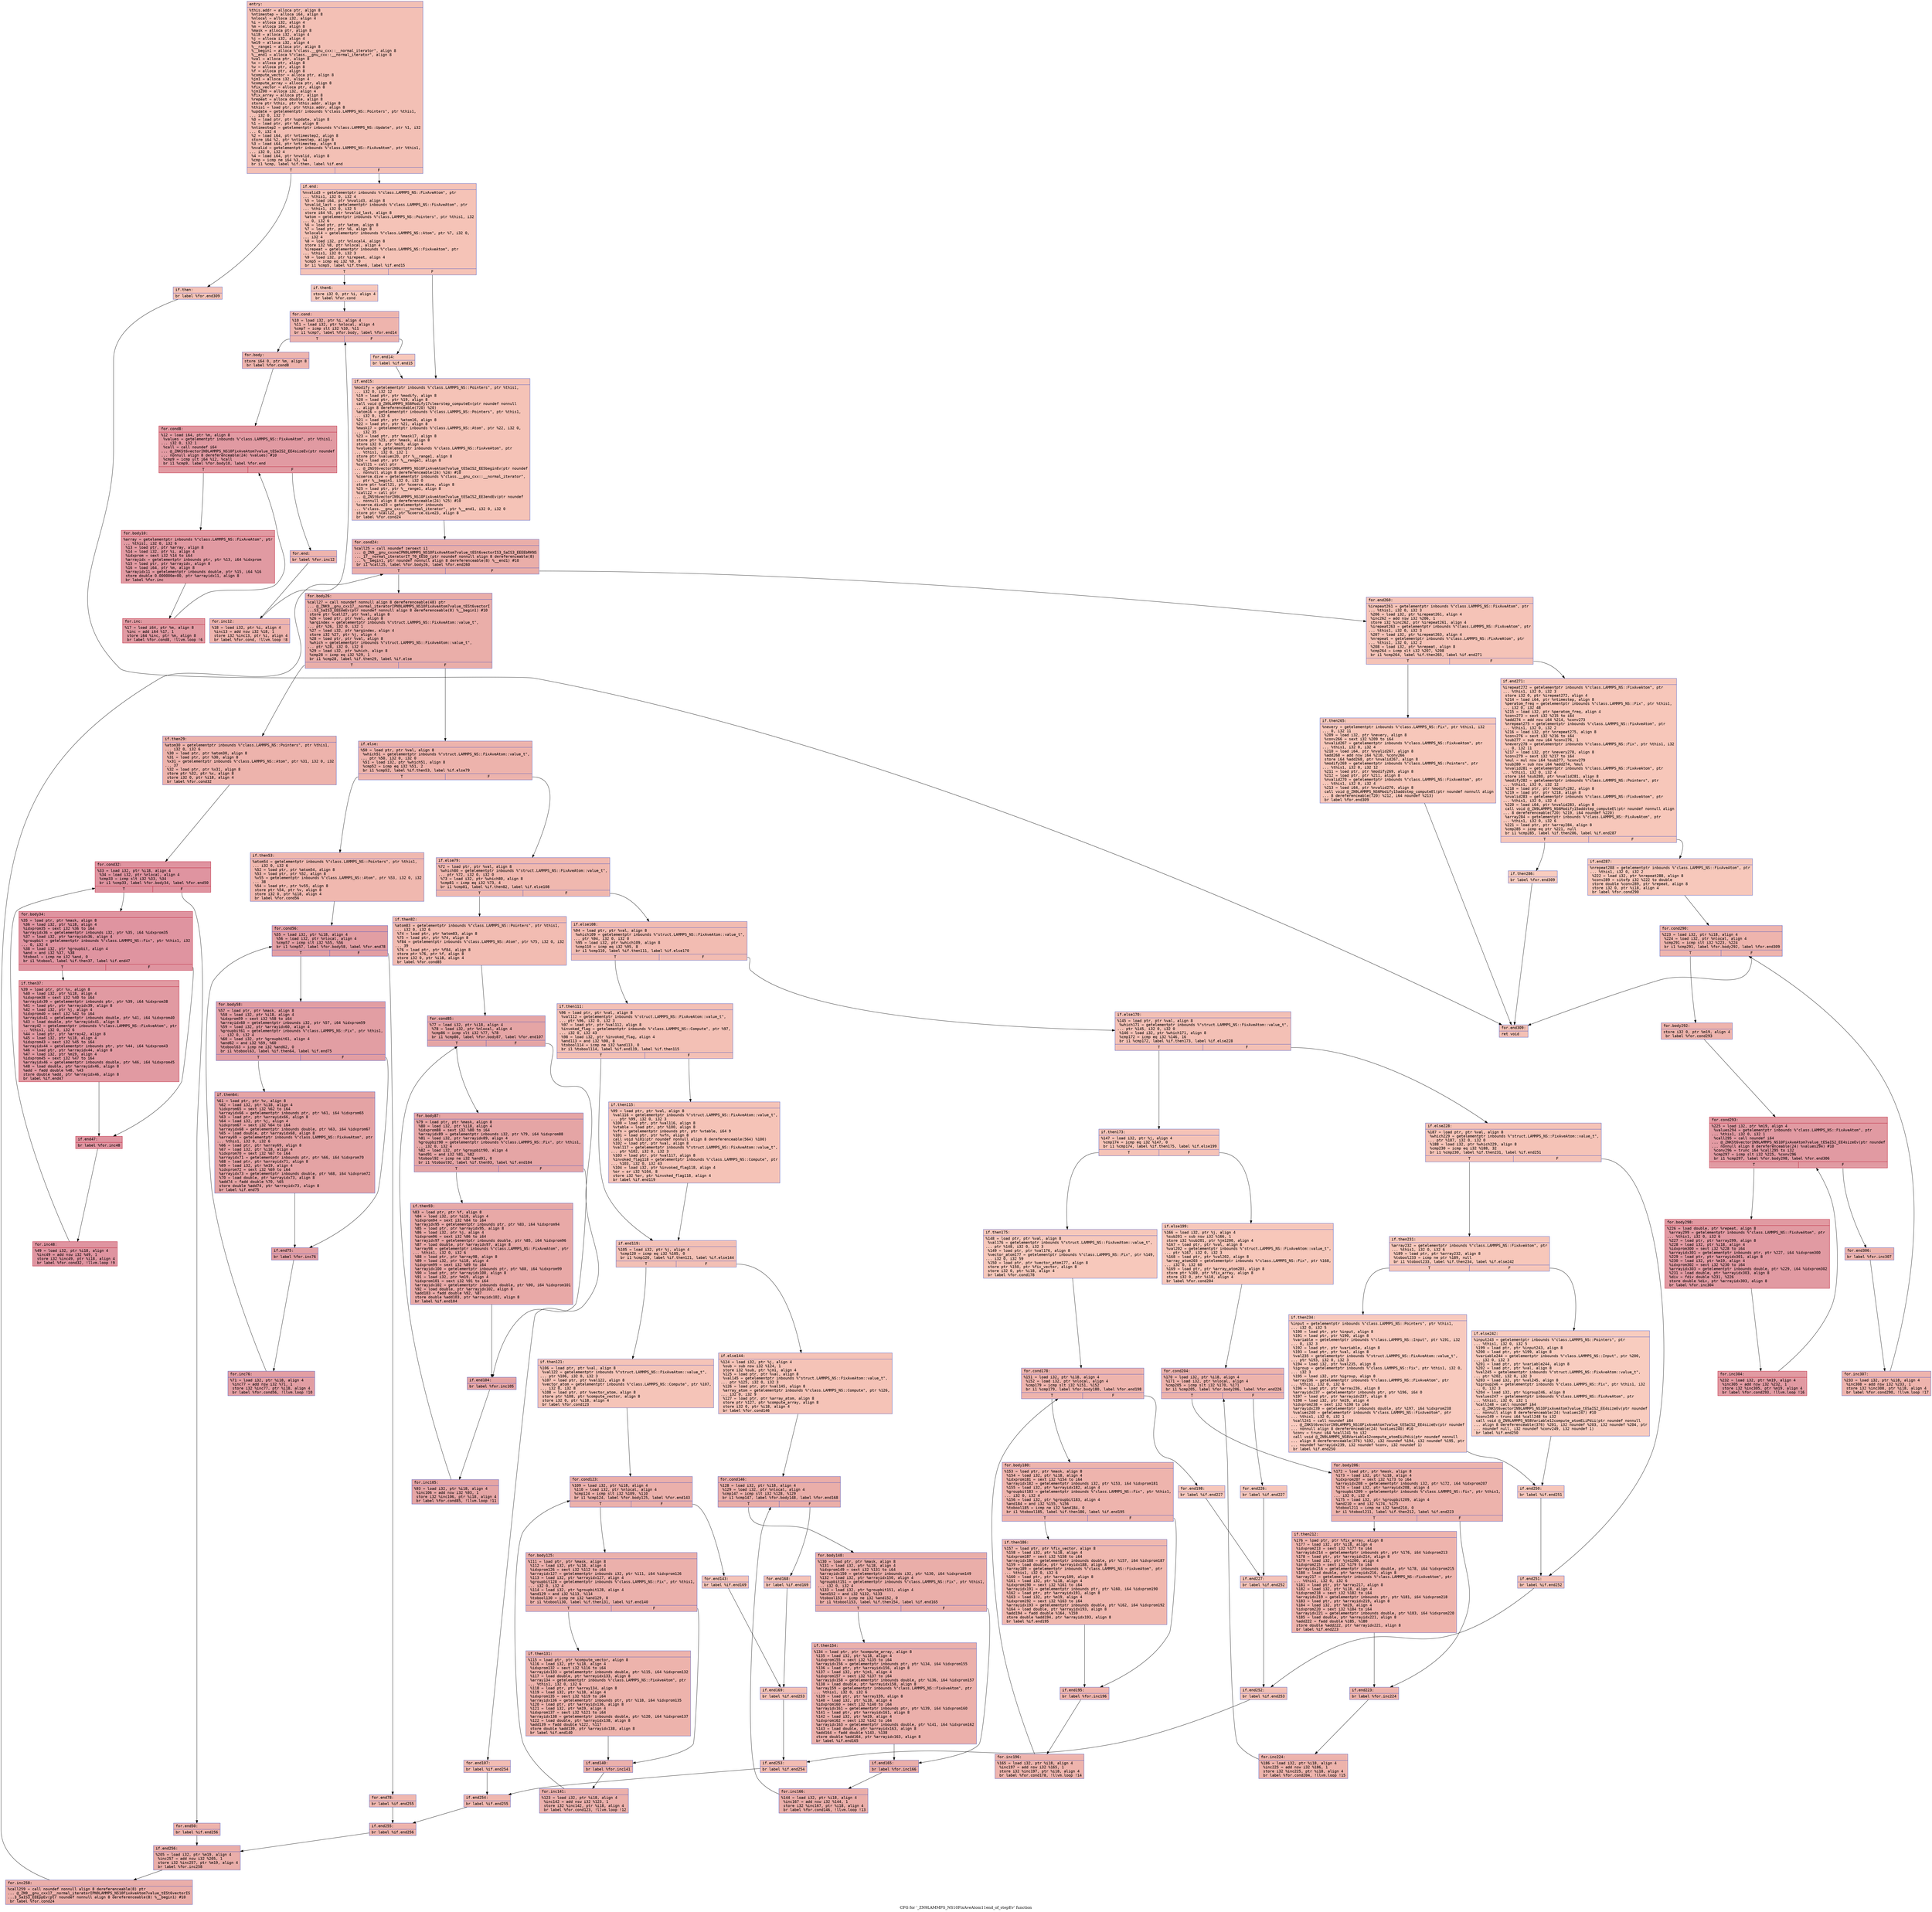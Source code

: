 digraph "CFG for '_ZN9LAMMPS_NS10FixAveAtom11end_of_stepEv' function" {
	label="CFG for '_ZN9LAMMPS_NS10FixAveAtom11end_of_stepEv' function";

	Node0x55d08663cd90 [shape=record,color="#3d50c3ff", style=filled, fillcolor="#e5705870" fontname="Courier",label="{entry:\l|  %this.addr = alloca ptr, align 8\l  %ntimestep = alloca i64, align 8\l  %nlocal = alloca i32, align 4\l  %i = alloca i32, align 4\l  %m = alloca i64, align 8\l  %mask = alloca ptr, align 8\l  %i18 = alloca i32, align 4\l  %j = alloca i32, align 4\l  %m19 = alloca i32, align 4\l  %__range1 = alloca ptr, align 8\l  %__begin1 = alloca %\"class.__gnu_cxx::__normal_iterator\", align 8\l  %__end1 = alloca %\"class.__gnu_cxx::__normal_iterator\", align 8\l  %val = alloca ptr, align 8\l  %x = alloca ptr, align 8\l  %v = alloca ptr, align 8\l  %f = alloca ptr, align 8\l  %compute_vector = alloca ptr, align 8\l  %jm1 = alloca i32, align 4\l  %compute_array = alloca ptr, align 8\l  %fix_vector = alloca ptr, align 8\l  %jm1200 = alloca i32, align 4\l  %fix_array = alloca ptr, align 8\l  %repeat = alloca double, align 8\l  store ptr %this, ptr %this.addr, align 8\l  %this1 = load ptr, ptr %this.addr, align 8\l  %update = getelementptr inbounds %\"class.LAMMPS_NS::Pointers\", ptr %this1,\l... i32 0, i32 7\l  %0 = load ptr, ptr %update, align 8\l  %1 = load ptr, ptr %0, align 8\l  %ntimestep2 = getelementptr inbounds %\"class.LAMMPS_NS::Update\", ptr %1, i32\l... 0, i32 4\l  %2 = load i64, ptr %ntimestep2, align 8\l  store i64 %2, ptr %ntimestep, align 8\l  %3 = load i64, ptr %ntimestep, align 8\l  %nvalid = getelementptr inbounds %\"class.LAMMPS_NS::FixAveAtom\", ptr %this1,\l... i32 0, i32 4\l  %4 = load i64, ptr %nvalid, align 8\l  %cmp = icmp ne i64 %3, %4\l  br i1 %cmp, label %if.then, label %if.end\l|{<s0>T|<s1>F}}"];
	Node0x55d08663cd90:s0 -> Node0x55d0866d9ed0[tooltip="entry -> if.then\nProbability 50.00%" ];
	Node0x55d08663cd90:s1 -> Node0x55d0866d9f40[tooltip="entry -> if.end\nProbability 50.00%" ];
	Node0x55d0866d9ed0 [shape=record,color="#3d50c3ff", style=filled, fillcolor="#e8765c70" fontname="Courier",label="{if.then:\l|  br label %for.end309\l}"];
	Node0x55d0866d9ed0 -> Node0x55d0866da060[tooltip="if.then -> for.end309\nProbability 100.00%" ];
	Node0x55d0866d9f40 [shape=record,color="#3d50c3ff", style=filled, fillcolor="#e8765c70" fontname="Courier",label="{if.end:\l|  %nvalid3 = getelementptr inbounds %\"class.LAMMPS_NS::FixAveAtom\", ptr\l... %this1, i32 0, i32 4\l  %5 = load i64, ptr %nvalid3, align 8\l  %nvalid_last = getelementptr inbounds %\"class.LAMMPS_NS::FixAveAtom\", ptr\l... %this1, i32 0, i32 5\l  store i64 %5, ptr %nvalid_last, align 8\l  %atom = getelementptr inbounds %\"class.LAMMPS_NS::Pointers\", ptr %this1, i32\l... 0, i32 6\l  %6 = load ptr, ptr %atom, align 8\l  %7 = load ptr, ptr %6, align 8\l  %nlocal4 = getelementptr inbounds %\"class.LAMMPS_NS::Atom\", ptr %7, i32 0,\l... i32 4\l  %8 = load i32, ptr %nlocal4, align 8\l  store i32 %8, ptr %nlocal, align 4\l  %irepeat = getelementptr inbounds %\"class.LAMMPS_NS::FixAveAtom\", ptr\l... %this1, i32 0, i32 3\l  %9 = load i32, ptr %irepeat, align 4\l  %cmp5 = icmp eq i32 %9, 0\l  br i1 %cmp5, label %if.then6, label %if.end15\l|{<s0>T|<s1>F}}"];
	Node0x55d0866d9f40:s0 -> Node0x55d0866daa30[tooltip="if.end -> if.then6\nProbability 37.50%" ];
	Node0x55d0866d9f40:s1 -> Node0x55d0866daab0[tooltip="if.end -> if.end15\nProbability 62.50%" ];
	Node0x55d0866daa30 [shape=record,color="#3d50c3ff", style=filled, fillcolor="#ed836670" fontname="Courier",label="{if.then6:\l|  store i32 0, ptr %i, align 4\l  br label %for.cond\l}"];
	Node0x55d0866daa30 -> Node0x55d0866dac80[tooltip="if.then6 -> for.cond\nProbability 100.00%" ];
	Node0x55d0866dac80 [shape=record,color="#3d50c3ff", style=filled, fillcolor="#d8564670" fontname="Courier",label="{for.cond:\l|  %10 = load i32, ptr %i, align 4\l  %11 = load i32, ptr %nlocal, align 4\l  %cmp7 = icmp slt i32 %10, %11\l  br i1 %cmp7, label %for.body, label %for.end14\l|{<s0>T|<s1>F}}"];
	Node0x55d0866dac80:s0 -> Node0x55d0866daf20[tooltip="for.cond -> for.body\nProbability 96.88%" ];
	Node0x55d0866dac80:s1 -> Node0x55d0866dafa0[tooltip="for.cond -> for.end14\nProbability 3.12%" ];
	Node0x55d0866daf20 [shape=record,color="#3d50c3ff", style=filled, fillcolor="#d8564670" fontname="Courier",label="{for.body:\l|  store i64 0, ptr %m, align 8\l  br label %for.cond8\l}"];
	Node0x55d0866daf20 -> Node0x55d0866db170[tooltip="for.body -> for.cond8\nProbability 100.00%" ];
	Node0x55d0866db170 [shape=record,color="#b70d28ff", style=filled, fillcolor="#bb1b2c70" fontname="Courier",label="{for.cond8:\l|  %12 = load i64, ptr %m, align 8\l  %values = getelementptr inbounds %\"class.LAMMPS_NS::FixAveAtom\", ptr %this1,\l... i32 0, i32 1\l  %call = call noundef i64\l... @_ZNKSt6vectorIN9LAMMPS_NS10FixAveAtom7value_tESaIS2_EE4sizeEv(ptr noundef\l... nonnull align 8 dereferenceable(24) %values) #10\l  %cmp9 = icmp ult i64 %12, %call\l  br i1 %cmp9, label %for.body10, label %for.end\l|{<s0>T|<s1>F}}"];
	Node0x55d0866db170:s0 -> Node0x55d0866db3c0[tooltip="for.cond8 -> for.body10\nProbability 96.88%" ];
	Node0x55d0866db170:s1 -> Node0x55d0866dbc40[tooltip="for.cond8 -> for.end\nProbability 3.12%" ];
	Node0x55d0866db3c0 [shape=record,color="#b70d28ff", style=filled, fillcolor="#bb1b2c70" fontname="Courier",label="{for.body10:\l|  %array = getelementptr inbounds %\"class.LAMMPS_NS::FixAveAtom\", ptr\l... %this1, i32 0, i32 6\l  %13 = load ptr, ptr %array, align 8\l  %14 = load i32, ptr %i, align 4\l  %idxprom = sext i32 %14 to i64\l  %arrayidx = getelementptr inbounds ptr, ptr %13, i64 %idxprom\l  %15 = load ptr, ptr %arrayidx, align 8\l  %16 = load i64, ptr %m, align 8\l  %arrayidx11 = getelementptr inbounds double, ptr %15, i64 %16\l  store double 0.000000e+00, ptr %arrayidx11, align 8\l  br label %for.inc\l}"];
	Node0x55d0866db3c0 -> Node0x55d0866dc310[tooltip="for.body10 -> for.inc\nProbability 100.00%" ];
	Node0x55d0866dc310 [shape=record,color="#b70d28ff", style=filled, fillcolor="#bb1b2c70" fontname="Courier",label="{for.inc:\l|  %17 = load i64, ptr %m, align 8\l  %inc = add i64 %17, 1\l  store i64 %inc, ptr %m, align 8\l  br label %for.cond8, !llvm.loop !6\l}"];
	Node0x55d0866dc310 -> Node0x55d0866db170[tooltip="for.inc -> for.cond8\nProbability 100.00%" ];
	Node0x55d0866dbc40 [shape=record,color="#3d50c3ff", style=filled, fillcolor="#d8564670" fontname="Courier",label="{for.end:\l|  br label %for.inc12\l}"];
	Node0x55d0866dbc40 -> Node0x55d0866dc700[tooltip="for.end -> for.inc12\nProbability 100.00%" ];
	Node0x55d0866dc700 [shape=record,color="#3d50c3ff", style=filled, fillcolor="#d8564670" fontname="Courier",label="{for.inc12:\l|  %18 = load i32, ptr %i, align 4\l  %inc13 = add nsw i32 %18, 1\l  store i32 %inc13, ptr %i, align 4\l  br label %for.cond, !llvm.loop !8\l}"];
	Node0x55d0866dc700 -> Node0x55d0866dac80[tooltip="for.inc12 -> for.cond\nProbability 100.00%" ];
	Node0x55d0866dafa0 [shape=record,color="#3d50c3ff", style=filled, fillcolor="#ed836670" fontname="Courier",label="{for.end14:\l|  br label %if.end15\l}"];
	Node0x55d0866dafa0 -> Node0x55d0866daab0[tooltip="for.end14 -> if.end15\nProbability 100.00%" ];
	Node0x55d0866daab0 [shape=record,color="#3d50c3ff", style=filled, fillcolor="#e8765c70" fontname="Courier",label="{if.end15:\l|  %modify = getelementptr inbounds %\"class.LAMMPS_NS::Pointers\", ptr %this1,\l... i32 0, i32 12\l  %19 = load ptr, ptr %modify, align 8\l  %20 = load ptr, ptr %19, align 8\l  call void @_ZN9LAMMPS_NS6Modify17clearstep_computeEv(ptr noundef nonnull\l... align 8 dereferenceable(720) %20)\l  %atom16 = getelementptr inbounds %\"class.LAMMPS_NS::Pointers\", ptr %this1,\l... i32 0, i32 6\l  %21 = load ptr, ptr %atom16, align 8\l  %22 = load ptr, ptr %21, align 8\l  %mask17 = getelementptr inbounds %\"class.LAMMPS_NS::Atom\", ptr %22, i32 0,\l... i32 35\l  %23 = load ptr, ptr %mask17, align 8\l  store ptr %23, ptr %mask, align 8\l  store i32 0, ptr %m19, align 4\l  %values20 = getelementptr inbounds %\"class.LAMMPS_NS::FixAveAtom\", ptr\l... %this1, i32 0, i32 1\l  store ptr %values20, ptr %__range1, align 8\l  %24 = load ptr, ptr %__range1, align 8\l  %call21 = call ptr\l... @_ZNSt6vectorIN9LAMMPS_NS10FixAveAtom7value_tESaIS2_EE5beginEv(ptr noundef\l... nonnull align 8 dereferenceable(24) %24) #10\l  %coerce.dive = getelementptr inbounds %\"class.__gnu_cxx::__normal_iterator\",\l... ptr %__begin1, i32 0, i32 0\l  store ptr %call21, ptr %coerce.dive, align 8\l  %25 = load ptr, ptr %__range1, align 8\l  %call22 = call ptr\l... @_ZNSt6vectorIN9LAMMPS_NS10FixAveAtom7value_tESaIS2_EE3endEv(ptr noundef\l... nonnull align 8 dereferenceable(24) %25) #10\l  %coerce.dive23 = getelementptr inbounds\l... %\"class.__gnu_cxx::__normal_iterator\", ptr %__end1, i32 0, i32 0\l  store ptr %call22, ptr %coerce.dive23, align 8\l  br label %for.cond24\l}"];
	Node0x55d0866daab0 -> Node0x55d0866dd680[tooltip="if.end15 -> for.cond24\nProbability 100.00%" ];
	Node0x55d0866dd680 [shape=record,color="#3d50c3ff", style=filled, fillcolor="#d0473d70" fontname="Courier",label="{for.cond24:\l|  %call25 = call noundef zeroext i1\l... @_ZN9__gnu_cxxneIPN9LAMMPS_NS10FixAveAtom7value_tESt6vectorIS3_SaIS3_EEEEbRKNS\l..._17__normal_iteratorIT_T0_EESD_(ptr noundef nonnull align 8 dereferenceable(8)\l... %__begin1, ptr noundef nonnull align 8 dereferenceable(8) %__end1) #10\l  br i1 %call25, label %for.body26, label %for.end260\l|{<s0>T|<s1>F}}"];
	Node0x55d0866dd680:s0 -> Node0x55d0866ddfe0[tooltip="for.cond24 -> for.body26\nProbability 96.88%" ];
	Node0x55d0866dd680:s1 -> Node0x55d0866de060[tooltip="for.cond24 -> for.end260\nProbability 3.12%" ];
	Node0x55d0866ddfe0 [shape=record,color="#3d50c3ff", style=filled, fillcolor="#d0473d70" fontname="Courier",label="{for.body26:\l|  %call27 = call noundef nonnull align 8 dereferenceable(48) ptr\l... @_ZNK9__gnu_cxx17__normal_iteratorIPN9LAMMPS_NS10FixAveAtom7value_tESt6vectorI\l...S3_SaIS3_EEEdeEv(ptr noundef nonnull align 8 dereferenceable(8) %__begin1) #10\l  store ptr %call27, ptr %val, align 8\l  %26 = load ptr, ptr %val, align 8\l  %argindex = getelementptr inbounds %\"struct.LAMMPS_NS::FixAveAtom::value_t\",\l... ptr %26, i32 0, i32 1\l  %27 = load i32, ptr %argindex, align 4\l  store i32 %27, ptr %j, align 4\l  %28 = load ptr, ptr %val, align 8\l  %which = getelementptr inbounds %\"struct.LAMMPS_NS::FixAveAtom::value_t\",\l... ptr %28, i32 0, i32 0\l  %29 = load i32, ptr %which, align 8\l  %cmp28 = icmp eq i32 %29, 1\l  br i1 %cmp28, label %if.then29, label %if.else\l|{<s0>T|<s1>F}}"];
	Node0x55d0866ddfe0:s0 -> Node0x55d0866de840[tooltip="for.body26 -> if.then29\nProbability 50.00%" ];
	Node0x55d0866ddfe0:s1 -> Node0x55d0866de8c0[tooltip="for.body26 -> if.else\nProbability 50.00%" ];
	Node0x55d0866de840 [shape=record,color="#3d50c3ff", style=filled, fillcolor="#d6524470" fontname="Courier",label="{if.then29:\l|  %atom30 = getelementptr inbounds %\"class.LAMMPS_NS::Pointers\", ptr %this1,\l... i32 0, i32 6\l  %30 = load ptr, ptr %atom30, align 8\l  %31 = load ptr, ptr %30, align 8\l  %x31 = getelementptr inbounds %\"class.LAMMPS_NS::Atom\", ptr %31, i32 0, i32\l... 37\l  %32 = load ptr, ptr %x31, align 8\l  store ptr %32, ptr %x, align 8\l  store i32 0, ptr %i18, align 4\l  br label %for.cond32\l}"];
	Node0x55d0866de840 -> Node0x55d0866dee90[tooltip="if.then29 -> for.cond32\nProbability 100.00%" ];
	Node0x55d0866dee90 [shape=record,color="#b70d28ff", style=filled, fillcolor="#b70d2870" fontname="Courier",label="{for.cond32:\l|  %33 = load i32, ptr %i18, align 4\l  %34 = load i32, ptr %nlocal, align 4\l  %cmp33 = icmp slt i32 %33, %34\l  br i1 %cmp33, label %for.body34, label %for.end50\l|{<s0>T|<s1>F}}"];
	Node0x55d0866dee90:s0 -> Node0x55d0866df0c0[tooltip="for.cond32 -> for.body34\nProbability 96.88%" ];
	Node0x55d0866dee90:s1 -> Node0x55d0866df140[tooltip="for.cond32 -> for.end50\nProbability 3.12%" ];
	Node0x55d0866df0c0 [shape=record,color="#b70d28ff", style=filled, fillcolor="#b70d2870" fontname="Courier",label="{for.body34:\l|  %35 = load ptr, ptr %mask, align 8\l  %36 = load i32, ptr %i18, align 4\l  %idxprom35 = sext i32 %36 to i64\l  %arrayidx36 = getelementptr inbounds i32, ptr %35, i64 %idxprom35\l  %37 = load i32, ptr %arrayidx36, align 4\l  %groupbit = getelementptr inbounds %\"class.LAMMPS_NS::Fix\", ptr %this1, i32\l... 0, i32 4\l  %38 = load i32, ptr %groupbit, align 4\l  %and = and i32 %37, %38\l  %tobool = icmp ne i32 %and, 0\l  br i1 %tobool, label %if.then37, label %if.end47\l|{<s0>T|<s1>F}}"];
	Node0x55d0866df0c0:s0 -> Node0x55d0866df7c0[tooltip="for.body34 -> if.then37\nProbability 62.50%" ];
	Node0x55d0866df0c0:s1 -> Node0x55d0866df840[tooltip="for.body34 -> if.end47\nProbability 37.50%" ];
	Node0x55d0866df7c0 [shape=record,color="#b70d28ff", style=filled, fillcolor="#bb1b2c70" fontname="Courier",label="{if.then37:\l|  %39 = load ptr, ptr %x, align 8\l  %40 = load i32, ptr %i18, align 4\l  %idxprom38 = sext i32 %40 to i64\l  %arrayidx39 = getelementptr inbounds ptr, ptr %39, i64 %idxprom38\l  %41 = load ptr, ptr %arrayidx39, align 8\l  %42 = load i32, ptr %j, align 4\l  %idxprom40 = sext i32 %42 to i64\l  %arrayidx41 = getelementptr inbounds double, ptr %41, i64 %idxprom40\l  %43 = load double, ptr %arrayidx41, align 8\l  %array42 = getelementptr inbounds %\"class.LAMMPS_NS::FixAveAtom\", ptr\l... %this1, i32 0, i32 6\l  %44 = load ptr, ptr %array42, align 8\l  %45 = load i32, ptr %i18, align 4\l  %idxprom43 = sext i32 %45 to i64\l  %arrayidx44 = getelementptr inbounds ptr, ptr %44, i64 %idxprom43\l  %46 = load ptr, ptr %arrayidx44, align 8\l  %47 = load i32, ptr %m19, align 4\l  %idxprom45 = sext i32 %47 to i64\l  %arrayidx46 = getelementptr inbounds double, ptr %46, i64 %idxprom45\l  %48 = load double, ptr %arrayidx46, align 8\l  %add = fadd double %48, %43\l  store double %add, ptr %arrayidx46, align 8\l  br label %if.end47\l}"];
	Node0x55d0866df7c0 -> Node0x55d0866df840[tooltip="if.then37 -> if.end47\nProbability 100.00%" ];
	Node0x55d0866df840 [shape=record,color="#b70d28ff", style=filled, fillcolor="#b70d2870" fontname="Courier",label="{if.end47:\l|  br label %for.inc48\l}"];
	Node0x55d0866df840 -> Node0x55d0866dbaa0[tooltip="if.end47 -> for.inc48\nProbability 100.00%" ];
	Node0x55d0866dbaa0 [shape=record,color="#b70d28ff", style=filled, fillcolor="#b70d2870" fontname="Courier",label="{for.inc48:\l|  %49 = load i32, ptr %i18, align 4\l  %inc49 = add nsw i32 %49, 1\l  store i32 %inc49, ptr %i18, align 4\l  br label %for.cond32, !llvm.loop !9\l}"];
	Node0x55d0866dbaa0 -> Node0x55d0866dee90[tooltip="for.inc48 -> for.cond32\nProbability 100.00%" ];
	Node0x55d0866df140 [shape=record,color="#3d50c3ff", style=filled, fillcolor="#d6524470" fontname="Courier",label="{for.end50:\l|  br label %if.end256\l}"];
	Node0x55d0866df140 -> Node0x55d0866e1920[tooltip="for.end50 -> if.end256\nProbability 100.00%" ];
	Node0x55d0866de8c0 [shape=record,color="#3d50c3ff", style=filled, fillcolor="#d6524470" fontname="Courier",label="{if.else:\l|  %50 = load ptr, ptr %val, align 8\l  %which51 = getelementptr inbounds %\"struct.LAMMPS_NS::FixAveAtom::value_t\",\l... ptr %50, i32 0, i32 0\l  %51 = load i32, ptr %which51, align 8\l  %cmp52 = icmp eq i32 %51, 2\l  br i1 %cmp52, label %if.then53, label %if.else79\l|{<s0>T|<s1>F}}"];
	Node0x55d0866de8c0:s0 -> Node0x55d0866e1ca0[tooltip="if.else -> if.then53\nProbability 50.00%" ];
	Node0x55d0866de8c0:s1 -> Node0x55d0866e1d20[tooltip="if.else -> if.else79\nProbability 50.00%" ];
	Node0x55d0866e1ca0 [shape=record,color="#3d50c3ff", style=filled, fillcolor="#dc5d4a70" fontname="Courier",label="{if.then53:\l|  %atom54 = getelementptr inbounds %\"class.LAMMPS_NS::Pointers\", ptr %this1,\l... i32 0, i32 6\l  %52 = load ptr, ptr %atom54, align 8\l  %53 = load ptr, ptr %52, align 8\l  %v55 = getelementptr inbounds %\"class.LAMMPS_NS::Atom\", ptr %53, i32 0, i32\l... 38\l  %54 = load ptr, ptr %v55, align 8\l  store ptr %54, ptr %v, align 8\l  store i32 0, ptr %i18, align 4\l  br label %for.cond56\l}"];
	Node0x55d0866e1ca0 -> Node0x55d0866e22d0[tooltip="if.then53 -> for.cond56\nProbability 100.00%" ];
	Node0x55d0866e22d0 [shape=record,color="#3d50c3ff", style=filled, fillcolor="#be242e70" fontname="Courier",label="{for.cond56:\l|  %55 = load i32, ptr %i18, align 4\l  %56 = load i32, ptr %nlocal, align 4\l  %cmp57 = icmp slt i32 %55, %56\l  br i1 %cmp57, label %for.body58, label %for.end78\l|{<s0>T|<s1>F}}"];
	Node0x55d0866e22d0:s0 -> Node0x55d0866e2570[tooltip="for.cond56 -> for.body58\nProbability 96.88%" ];
	Node0x55d0866e22d0:s1 -> Node0x55d0866e25f0[tooltip="for.cond56 -> for.end78\nProbability 3.12%" ];
	Node0x55d0866e2570 [shape=record,color="#3d50c3ff", style=filled, fillcolor="#be242e70" fontname="Courier",label="{for.body58:\l|  %57 = load ptr, ptr %mask, align 8\l  %58 = load i32, ptr %i18, align 4\l  %idxprom59 = sext i32 %58 to i64\l  %arrayidx60 = getelementptr inbounds i32, ptr %57, i64 %idxprom59\l  %59 = load i32, ptr %arrayidx60, align 4\l  %groupbit61 = getelementptr inbounds %\"class.LAMMPS_NS::Fix\", ptr %this1,\l... i32 0, i32 4\l  %60 = load i32, ptr %groupbit61, align 4\l  %and62 = and i32 %59, %60\l  %tobool63 = icmp ne i32 %and62, 0\l  br i1 %tobool63, label %if.then64, label %if.end75\l|{<s0>T|<s1>F}}"];
	Node0x55d0866e2570:s0 -> Node0x55d0866e2cf0[tooltip="for.body58 -> if.then64\nProbability 62.50%" ];
	Node0x55d0866e2570:s1 -> Node0x55d0866e2d70[tooltip="for.body58 -> if.end75\nProbability 37.50%" ];
	Node0x55d0866e2cf0 [shape=record,color="#3d50c3ff", style=filled, fillcolor="#c32e3170" fontname="Courier",label="{if.then64:\l|  %61 = load ptr, ptr %v, align 8\l  %62 = load i32, ptr %i18, align 4\l  %idxprom65 = sext i32 %62 to i64\l  %arrayidx66 = getelementptr inbounds ptr, ptr %61, i64 %idxprom65\l  %63 = load ptr, ptr %arrayidx66, align 8\l  %64 = load i32, ptr %j, align 4\l  %idxprom67 = sext i32 %64 to i64\l  %arrayidx68 = getelementptr inbounds double, ptr %63, i64 %idxprom67\l  %65 = load double, ptr %arrayidx68, align 8\l  %array69 = getelementptr inbounds %\"class.LAMMPS_NS::FixAveAtom\", ptr\l... %this1, i32 0, i32 6\l  %66 = load ptr, ptr %array69, align 8\l  %67 = load i32, ptr %i18, align 4\l  %idxprom70 = sext i32 %67 to i64\l  %arrayidx71 = getelementptr inbounds ptr, ptr %66, i64 %idxprom70\l  %68 = load ptr, ptr %arrayidx71, align 8\l  %69 = load i32, ptr %m19, align 4\l  %idxprom72 = sext i32 %69 to i64\l  %arrayidx73 = getelementptr inbounds double, ptr %68, i64 %idxprom72\l  %70 = load double, ptr %arrayidx73, align 8\l  %add74 = fadd double %70, %65\l  store double %add74, ptr %arrayidx73, align 8\l  br label %if.end75\l}"];
	Node0x55d0866e2cf0 -> Node0x55d0866e2d70[tooltip="if.then64 -> if.end75\nProbability 100.00%" ];
	Node0x55d0866e2d70 [shape=record,color="#3d50c3ff", style=filled, fillcolor="#be242e70" fontname="Courier",label="{if.end75:\l|  br label %for.inc76\l}"];
	Node0x55d0866e2d70 -> Node0x55d0866e3c60[tooltip="if.end75 -> for.inc76\nProbability 100.00%" ];
	Node0x55d0866e3c60 [shape=record,color="#3d50c3ff", style=filled, fillcolor="#be242e70" fontname="Courier",label="{for.inc76:\l|  %71 = load i32, ptr %i18, align 4\l  %inc77 = add nsw i32 %71, 1\l  store i32 %inc77, ptr %i18, align 4\l  br label %for.cond56, !llvm.loop !10\l}"];
	Node0x55d0866e3c60 -> Node0x55d0866e22d0[tooltip="for.inc76 -> for.cond56\nProbability 100.00%" ];
	Node0x55d0866e25f0 [shape=record,color="#3d50c3ff", style=filled, fillcolor="#dc5d4a70" fontname="Courier",label="{for.end78:\l|  br label %if.end255\l}"];
	Node0x55d0866e25f0 -> Node0x55d0866e40e0[tooltip="for.end78 -> if.end255\nProbability 100.00%" ];
	Node0x55d0866e1d20 [shape=record,color="#3d50c3ff", style=filled, fillcolor="#dc5d4a70" fontname="Courier",label="{if.else79:\l|  %72 = load ptr, ptr %val, align 8\l  %which80 = getelementptr inbounds %\"struct.LAMMPS_NS::FixAveAtom::value_t\",\l... ptr %72, i32 0, i32 0\l  %73 = load i32, ptr %which80, align 8\l  %cmp81 = icmp eq i32 %73, 4\l  br i1 %cmp81, label %if.then82, label %if.else108\l|{<s0>T|<s1>F}}"];
	Node0x55d0866e1d20:s0 -> Node0x55d0866e4460[tooltip="if.else79 -> if.then82\nProbability 50.00%" ];
	Node0x55d0866e1d20:s1 -> Node0x55d0866e44e0[tooltip="if.else79 -> if.else108\nProbability 50.00%" ];
	Node0x55d0866e4460 [shape=record,color="#3d50c3ff", style=filled, fillcolor="#e1675170" fontname="Courier",label="{if.then82:\l|  %atom83 = getelementptr inbounds %\"class.LAMMPS_NS::Pointers\", ptr %this1,\l... i32 0, i32 6\l  %74 = load ptr, ptr %atom83, align 8\l  %75 = load ptr, ptr %74, align 8\l  %f84 = getelementptr inbounds %\"class.LAMMPS_NS::Atom\", ptr %75, i32 0, i32\l... 39\l  %76 = load ptr, ptr %f84, align 8\l  store ptr %76, ptr %f, align 8\l  store i32 0, ptr %i18, align 4\l  br label %for.cond85\l}"];
	Node0x55d0866e4460 -> Node0x55d0866e4a90[tooltip="if.then82 -> for.cond85\nProbability 100.00%" ];
	Node0x55d0866e4a90 [shape=record,color="#3d50c3ff", style=filled, fillcolor="#c5333470" fontname="Courier",label="{for.cond85:\l|  %77 = load i32, ptr %i18, align 4\l  %78 = load i32, ptr %nlocal, align 4\l  %cmp86 = icmp slt i32 %77, %78\l  br i1 %cmp86, label %for.body87, label %for.end107\l|{<s0>T|<s1>F}}"];
	Node0x55d0866e4a90:s0 -> Node0x55d0866e4d30[tooltip="for.cond85 -> for.body87\nProbability 96.88%" ];
	Node0x55d0866e4a90:s1 -> Node0x55d0866e4db0[tooltip="for.cond85 -> for.end107\nProbability 3.12%" ];
	Node0x55d0866e4d30 [shape=record,color="#3d50c3ff", style=filled, fillcolor="#c5333470" fontname="Courier",label="{for.body87:\l|  %79 = load ptr, ptr %mask, align 8\l  %80 = load i32, ptr %i18, align 4\l  %idxprom88 = sext i32 %80 to i64\l  %arrayidx89 = getelementptr inbounds i32, ptr %79, i64 %idxprom88\l  %81 = load i32, ptr %arrayidx89, align 4\l  %groupbit90 = getelementptr inbounds %\"class.LAMMPS_NS::Fix\", ptr %this1,\l... i32 0, i32 4\l  %82 = load i32, ptr %groupbit90, align 4\l  %and91 = and i32 %81, %82\l  %tobool92 = icmp ne i32 %and91, 0\l  br i1 %tobool92, label %if.then93, label %if.end104\l|{<s0>T|<s1>F}}"];
	Node0x55d0866e4d30:s0 -> Node0x55d0866e54b0[tooltip="for.body87 -> if.then93\nProbability 62.50%" ];
	Node0x55d0866e4d30:s1 -> Node0x55d0866e5530[tooltip="for.body87 -> if.end104\nProbability 37.50%" ];
	Node0x55d0866e54b0 [shape=record,color="#3d50c3ff", style=filled, fillcolor="#ca3b3770" fontname="Courier",label="{if.then93:\l|  %83 = load ptr, ptr %f, align 8\l  %84 = load i32, ptr %i18, align 4\l  %idxprom94 = sext i32 %84 to i64\l  %arrayidx95 = getelementptr inbounds ptr, ptr %83, i64 %idxprom94\l  %85 = load ptr, ptr %arrayidx95, align 8\l  %86 = load i32, ptr %j, align 4\l  %idxprom96 = sext i32 %86 to i64\l  %arrayidx97 = getelementptr inbounds double, ptr %85, i64 %idxprom96\l  %87 = load double, ptr %arrayidx97, align 8\l  %array98 = getelementptr inbounds %\"class.LAMMPS_NS::FixAveAtom\", ptr\l... %this1, i32 0, i32 6\l  %88 = load ptr, ptr %array98, align 8\l  %89 = load i32, ptr %i18, align 4\l  %idxprom99 = sext i32 %89 to i64\l  %arrayidx100 = getelementptr inbounds ptr, ptr %88, i64 %idxprom99\l  %90 = load ptr, ptr %arrayidx100, align 8\l  %91 = load i32, ptr %m19, align 4\l  %idxprom101 = sext i32 %91 to i64\l  %arrayidx102 = getelementptr inbounds double, ptr %90, i64 %idxprom101\l  %92 = load double, ptr %arrayidx102, align 8\l  %add103 = fadd double %92, %87\l  store double %add103, ptr %arrayidx102, align 8\l  br label %if.end104\l}"];
	Node0x55d0866e54b0 -> Node0x55d0866e5530[tooltip="if.then93 -> if.end104\nProbability 100.00%" ];
	Node0x55d0866e5530 [shape=record,color="#3d50c3ff", style=filled, fillcolor="#c5333470" fontname="Courier",label="{if.end104:\l|  br label %for.inc105\l}"];
	Node0x55d0866e5530 -> Node0x55d0866e6420[tooltip="if.end104 -> for.inc105\nProbability 100.00%" ];
	Node0x55d0866e6420 [shape=record,color="#3d50c3ff", style=filled, fillcolor="#c5333470" fontname="Courier",label="{for.inc105:\l|  %93 = load i32, ptr %i18, align 4\l  %inc106 = add nsw i32 %93, 1\l  store i32 %inc106, ptr %i18, align 4\l  br label %for.cond85, !llvm.loop !11\l}"];
	Node0x55d0866e6420 -> Node0x55d0866e4a90[tooltip="for.inc105 -> for.cond85\nProbability 100.00%" ];
	Node0x55d0866e4db0 [shape=record,color="#3d50c3ff", style=filled, fillcolor="#e1675170" fontname="Courier",label="{for.end107:\l|  br label %if.end254\l}"];
	Node0x55d0866e4db0 -> Node0x55d0866e68a0[tooltip="for.end107 -> if.end254\nProbability 100.00%" ];
	Node0x55d0866e44e0 [shape=record,color="#3d50c3ff", style=filled, fillcolor="#e1675170" fontname="Courier",label="{if.else108:\l|  %94 = load ptr, ptr %val, align 8\l  %which109 = getelementptr inbounds %\"struct.LAMMPS_NS::FixAveAtom::value_t\",\l... ptr %94, i32 0, i32 0\l  %95 = load i32, ptr %which109, align 8\l  %cmp110 = icmp eq i32 %95, 8\l  br i1 %cmp110, label %if.then111, label %if.else170\l|{<s0>T|<s1>F}}"];
	Node0x55d0866e44e0:s0 -> Node0x55d0866e0ef0[tooltip="if.else108 -> if.then111\nProbability 50.00%" ];
	Node0x55d0866e44e0:s1 -> Node0x55d0866e0f70[tooltip="if.else108 -> if.else170\nProbability 50.00%" ];
	Node0x55d0866e0ef0 [shape=record,color="#3d50c3ff", style=filled, fillcolor="#e5705870" fontname="Courier",label="{if.then111:\l|  %96 = load ptr, ptr %val, align 8\l  %val112 = getelementptr inbounds %\"struct.LAMMPS_NS::FixAveAtom::value_t\",\l... ptr %96, i32 0, i32 3\l  %97 = load ptr, ptr %val112, align 8\l  %invoked_flag = getelementptr inbounds %\"class.LAMMPS_NS::Compute\", ptr %97,\l... i32 0, i32 43\l  %98 = load i32, ptr %invoked_flag, align 4\l  %and113 = and i32 %98, 8\l  %tobool114 = icmp ne i32 %and113, 0\l  br i1 %tobool114, label %if.end119, label %if.then115\l|{<s0>T|<s1>F}}"];
	Node0x55d0866e0ef0:s0 -> Node0x55d0866e1590[tooltip="if.then111 -> if.end119\nProbability 50.00%" ];
	Node0x55d0866e0ef0:s1 -> Node0x55d0866e7b90[tooltip="if.then111 -> if.then115\nProbability 50.00%" ];
	Node0x55d0866e7b90 [shape=record,color="#3d50c3ff", style=filled, fillcolor="#e8765c70" fontname="Courier",label="{if.then115:\l|  %99 = load ptr, ptr %val, align 8\l  %val116 = getelementptr inbounds %\"struct.LAMMPS_NS::FixAveAtom::value_t\",\l... ptr %99, i32 0, i32 3\l  %100 = load ptr, ptr %val116, align 8\l  %vtable = load ptr, ptr %100, align 8\l  %vfn = getelementptr inbounds ptr, ptr %vtable, i64 9\l  %101 = load ptr, ptr %vfn, align 8\l  call void %101(ptr noundef nonnull align 8 dereferenceable(564) %100)\l  %102 = load ptr, ptr %val, align 8\l  %val117 = getelementptr inbounds %\"struct.LAMMPS_NS::FixAveAtom::value_t\",\l... ptr %102, i32 0, i32 3\l  %103 = load ptr, ptr %val117, align 8\l  %invoked_flag118 = getelementptr inbounds %\"class.LAMMPS_NS::Compute\", ptr\l... %103, i32 0, i32 43\l  %104 = load i32, ptr %invoked_flag118, align 4\l  %or = or i32 %104, 8\l  store i32 %or, ptr %invoked_flag118, align 4\l  br label %if.end119\l}"];
	Node0x55d0866e7b90 -> Node0x55d0866e1590[tooltip="if.then115 -> if.end119\nProbability 100.00%" ];
	Node0x55d0866e1590 [shape=record,color="#3d50c3ff", style=filled, fillcolor="#e5705870" fontname="Courier",label="{if.end119:\l|  %105 = load i32, ptr %j, align 4\l  %cmp120 = icmp eq i32 %105, 0\l  br i1 %cmp120, label %if.then121, label %if.else144\l|{<s0>T|<s1>F}}"];
	Node0x55d0866e1590:s0 -> Node0x55d0866e87e0[tooltip="if.end119 -> if.then121\nProbability 37.50%" ];
	Node0x55d0866e1590:s1 -> Node0x55d0866e8830[tooltip="if.end119 -> if.else144\nProbability 62.50%" ];
	Node0x55d0866e87e0 [shape=record,color="#3d50c3ff", style=filled, fillcolor="#e97a5f70" fontname="Courier",label="{if.then121:\l|  %106 = load ptr, ptr %val, align 8\l  %val122 = getelementptr inbounds %\"struct.LAMMPS_NS::FixAveAtom::value_t\",\l... ptr %106, i32 0, i32 3\l  %107 = load ptr, ptr %val122, align 8\l  %vector_atom = getelementptr inbounds %\"class.LAMMPS_NS::Compute\", ptr %107,\l... i32 0, i32 8\l  %108 = load ptr, ptr %vector_atom, align 8\l  store ptr %108, ptr %compute_vector, align 8\l  store i32 0, ptr %i18, align 4\l  br label %for.cond123\l}"];
	Node0x55d0866e87e0 -> Node0x55d0866e8e50[tooltip="if.then121 -> for.cond123\nProbability 100.00%" ];
	Node0x55d0866e8e50 [shape=record,color="#3d50c3ff", style=filled, fillcolor="#d24b4070" fontname="Courier",label="{for.cond123:\l|  %109 = load i32, ptr %i18, align 4\l  %110 = load i32, ptr %nlocal, align 4\l  %cmp124 = icmp slt i32 %109, %110\l  br i1 %cmp124, label %for.body125, label %for.end143\l|{<s0>T|<s1>F}}"];
	Node0x55d0866e8e50:s0 -> Node0x55d0866e90f0[tooltip="for.cond123 -> for.body125\nProbability 96.88%" ];
	Node0x55d0866e8e50:s1 -> Node0x55d0866e9170[tooltip="for.cond123 -> for.end143\nProbability 3.12%" ];
	Node0x55d0866e90f0 [shape=record,color="#3d50c3ff", style=filled, fillcolor="#d24b4070" fontname="Courier",label="{for.body125:\l|  %111 = load ptr, ptr %mask, align 8\l  %112 = load i32, ptr %i18, align 4\l  %idxprom126 = sext i32 %112 to i64\l  %arrayidx127 = getelementptr inbounds i32, ptr %111, i64 %idxprom126\l  %113 = load i32, ptr %arrayidx127, align 4\l  %groupbit128 = getelementptr inbounds %\"class.LAMMPS_NS::Fix\", ptr %this1,\l... i32 0, i32 4\l  %114 = load i32, ptr %groupbit128, align 4\l  %and129 = and i32 %113, %114\l  %tobool130 = icmp ne i32 %and129, 0\l  br i1 %tobool130, label %if.then131, label %if.end140\l|{<s0>T|<s1>F}}"];
	Node0x55d0866e90f0:s0 -> Node0x55d0866e0220[tooltip="for.body125 -> if.then131\nProbability 62.50%" ];
	Node0x55d0866e90f0:s1 -> Node0x55d0866e02a0[tooltip="for.body125 -> if.end140\nProbability 37.50%" ];
	Node0x55d0866e0220 [shape=record,color="#3d50c3ff", style=filled, fillcolor="#d6524470" fontname="Courier",label="{if.then131:\l|  %115 = load ptr, ptr %compute_vector, align 8\l  %116 = load i32, ptr %i18, align 4\l  %idxprom132 = sext i32 %116 to i64\l  %arrayidx133 = getelementptr inbounds double, ptr %115, i64 %idxprom132\l  %117 = load double, ptr %arrayidx133, align 8\l  %array134 = getelementptr inbounds %\"class.LAMMPS_NS::FixAveAtom\", ptr\l... %this1, i32 0, i32 6\l  %118 = load ptr, ptr %array134, align 8\l  %119 = load i32, ptr %i18, align 4\l  %idxprom135 = sext i32 %119 to i64\l  %arrayidx136 = getelementptr inbounds ptr, ptr %118, i64 %idxprom135\l  %120 = load ptr, ptr %arrayidx136, align 8\l  %121 = load i32, ptr %m19, align 4\l  %idxprom137 = sext i32 %121 to i64\l  %arrayidx138 = getelementptr inbounds double, ptr %120, i64 %idxprom137\l  %122 = load double, ptr %arrayidx138, align 8\l  %add139 = fadd double %122, %117\l  store double %add139, ptr %arrayidx138, align 8\l  br label %if.end140\l}"];
	Node0x55d0866e0220 -> Node0x55d0866e02a0[tooltip="if.then131 -> if.end140\nProbability 100.00%" ];
	Node0x55d0866e02a0 [shape=record,color="#3d50c3ff", style=filled, fillcolor="#d24b4070" fontname="Courier",label="{if.end140:\l|  br label %for.inc141\l}"];
	Node0x55d0866e02a0 -> Node0x55d0866eb200[tooltip="if.end140 -> for.inc141\nProbability 100.00%" ];
	Node0x55d0866eb200 [shape=record,color="#3d50c3ff", style=filled, fillcolor="#d24b4070" fontname="Courier",label="{for.inc141:\l|  %123 = load i32, ptr %i18, align 4\l  %inc142 = add nsw i32 %123, 1\l  store i32 %inc142, ptr %i18, align 4\l  br label %for.cond123, !llvm.loop !12\l}"];
	Node0x55d0866eb200 -> Node0x55d0866e8e50[tooltip="for.inc141 -> for.cond123\nProbability 100.00%" ];
	Node0x55d0866e9170 [shape=record,color="#3d50c3ff", style=filled, fillcolor="#e97a5f70" fontname="Courier",label="{for.end143:\l|  br label %if.end169\l}"];
	Node0x55d0866e9170 -> Node0x55d0866eb660[tooltip="for.end143 -> if.end169\nProbability 100.00%" ];
	Node0x55d0866e8830 [shape=record,color="#3d50c3ff", style=filled, fillcolor="#e8765c70" fontname="Courier",label="{if.else144:\l|  %124 = load i32, ptr %j, align 4\l  %sub = sub nsw i32 %124, 1\l  store i32 %sub, ptr %jm1, align 4\l  %125 = load ptr, ptr %val, align 8\l  %val145 = getelementptr inbounds %\"struct.LAMMPS_NS::FixAveAtom::value_t\",\l... ptr %125, i32 0, i32 3\l  %126 = load ptr, ptr %val145, align 8\l  %array_atom = getelementptr inbounds %\"class.LAMMPS_NS::Compute\", ptr %126,\l... i32 0, i32 9\l  %127 = load ptr, ptr %array_atom, align 8\l  store ptr %127, ptr %compute_array, align 8\l  store i32 0, ptr %i18, align 4\l  br label %for.cond146\l}"];
	Node0x55d0866e8830 -> Node0x55d0866ebde0[tooltip="if.else144 -> for.cond146\nProbability 100.00%" ];
	Node0x55d0866ebde0 [shape=record,color="#3d50c3ff", style=filled, fillcolor="#d0473d70" fontname="Courier",label="{for.cond146:\l|  %128 = load i32, ptr %i18, align 4\l  %129 = load i32, ptr %nlocal, align 4\l  %cmp147 = icmp slt i32 %128, %129\l  br i1 %cmp147, label %for.body148, label %for.end168\l|{<s0>T|<s1>F}}"];
	Node0x55d0866ebde0:s0 -> Node0x55d0866ec080[tooltip="for.cond146 -> for.body148\nProbability 96.88%" ];
	Node0x55d0866ebde0:s1 -> Node0x55d0866ec100[tooltip="for.cond146 -> for.end168\nProbability 3.12%" ];
	Node0x55d0866ec080 [shape=record,color="#3d50c3ff", style=filled, fillcolor="#d0473d70" fontname="Courier",label="{for.body148:\l|  %130 = load ptr, ptr %mask, align 8\l  %131 = load i32, ptr %i18, align 4\l  %idxprom149 = sext i32 %131 to i64\l  %arrayidx150 = getelementptr inbounds i32, ptr %130, i64 %idxprom149\l  %132 = load i32, ptr %arrayidx150, align 4\l  %groupbit151 = getelementptr inbounds %\"class.LAMMPS_NS::Fix\", ptr %this1,\l... i32 0, i32 4\l  %133 = load i32, ptr %groupbit151, align 4\l  %and152 = and i32 %132, %133\l  %tobool153 = icmp ne i32 %and152, 0\l  br i1 %tobool153, label %if.then154, label %if.end165\l|{<s0>T|<s1>F}}"];
	Node0x55d0866ec080:s0 -> Node0x55d0866ec800[tooltip="for.body148 -> if.then154\nProbability 62.50%" ];
	Node0x55d0866ec080:s1 -> Node0x55d0866ec880[tooltip="for.body148 -> if.end165\nProbability 37.50%" ];
	Node0x55d0866ec800 [shape=record,color="#3d50c3ff", style=filled, fillcolor="#d24b4070" fontname="Courier",label="{if.then154:\l|  %134 = load ptr, ptr %compute_array, align 8\l  %135 = load i32, ptr %i18, align 4\l  %idxprom155 = sext i32 %135 to i64\l  %arrayidx156 = getelementptr inbounds ptr, ptr %134, i64 %idxprom155\l  %136 = load ptr, ptr %arrayidx156, align 8\l  %137 = load i32, ptr %jm1, align 4\l  %idxprom157 = sext i32 %137 to i64\l  %arrayidx158 = getelementptr inbounds double, ptr %136, i64 %idxprom157\l  %138 = load double, ptr %arrayidx158, align 8\l  %array159 = getelementptr inbounds %\"class.LAMMPS_NS::FixAveAtom\", ptr\l... %this1, i32 0, i32 6\l  %139 = load ptr, ptr %array159, align 8\l  %140 = load i32, ptr %i18, align 4\l  %idxprom160 = sext i32 %140 to i64\l  %arrayidx161 = getelementptr inbounds ptr, ptr %139, i64 %idxprom160\l  %141 = load ptr, ptr %arrayidx161, align 8\l  %142 = load i32, ptr %m19, align 4\l  %idxprom162 = sext i32 %142 to i64\l  %arrayidx163 = getelementptr inbounds double, ptr %141, i64 %idxprom162\l  %143 = load double, ptr %arrayidx163, align 8\l  %add164 = fadd double %143, %138\l  store double %add164, ptr %arrayidx163, align 8\l  br label %if.end165\l}"];
	Node0x55d0866ec800 -> Node0x55d0866ec880[tooltip="if.then154 -> if.end165\nProbability 100.00%" ];
	Node0x55d0866ec880 [shape=record,color="#3d50c3ff", style=filled, fillcolor="#d0473d70" fontname="Courier",label="{if.end165:\l|  br label %for.inc166\l}"];
	Node0x55d0866ec880 -> Node0x55d0866ed720[tooltip="if.end165 -> for.inc166\nProbability 100.00%" ];
	Node0x55d0866ed720 [shape=record,color="#3d50c3ff", style=filled, fillcolor="#d0473d70" fontname="Courier",label="{for.inc166:\l|  %144 = load i32, ptr %i18, align 4\l  %inc167 = add nsw i32 %144, 1\l  store i32 %inc167, ptr %i18, align 4\l  br label %for.cond146, !llvm.loop !13\l}"];
	Node0x55d0866ed720 -> Node0x55d0866ebde0[tooltip="for.inc166 -> for.cond146\nProbability 100.00%" ];
	Node0x55d0866ec100 [shape=record,color="#3d50c3ff", style=filled, fillcolor="#e8765c70" fontname="Courier",label="{for.end168:\l|  br label %if.end169\l}"];
	Node0x55d0866ec100 -> Node0x55d0866eb660[tooltip="for.end168 -> if.end169\nProbability 100.00%" ];
	Node0x55d0866eb660 [shape=record,color="#3d50c3ff", style=filled, fillcolor="#e5705870" fontname="Courier",label="{if.end169:\l|  br label %if.end253\l}"];
	Node0x55d0866eb660 -> Node0x55d0866edc10[tooltip="if.end169 -> if.end253\nProbability 100.00%" ];
	Node0x55d0866e0f70 [shape=record,color="#3d50c3ff", style=filled, fillcolor="#e5705870" fontname="Courier",label="{if.else170:\l|  %145 = load ptr, ptr %val, align 8\l  %which171 = getelementptr inbounds %\"struct.LAMMPS_NS::FixAveAtom::value_t\",\l... ptr %145, i32 0, i32 0\l  %146 = load i32, ptr %which171, align 8\l  %cmp172 = icmp eq i32 %146, 16\l  br i1 %cmp172, label %if.then173, label %if.else228\l|{<s0>T|<s1>F}}"];
	Node0x55d0866e0f70:s0 -> Node0x55d0866edfa0[tooltip="if.else170 -> if.then173\nProbability 50.00%" ];
	Node0x55d0866e0f70:s1 -> Node0x55d0866ee020[tooltip="if.else170 -> if.else228\nProbability 50.00%" ];
	Node0x55d0866edfa0 [shape=record,color="#3d50c3ff", style=filled, fillcolor="#e8765c70" fontname="Courier",label="{if.then173:\l|  %147 = load i32, ptr %j, align 4\l  %cmp174 = icmp eq i32 %147, 0\l  br i1 %cmp174, label %if.then175, label %if.else199\l|{<s0>T|<s1>F}}"];
	Node0x55d0866edfa0:s0 -> Node0x55d0866ee280[tooltip="if.then173 -> if.then175\nProbability 37.50%" ];
	Node0x55d0866edfa0:s1 -> Node0x55d0866ee300[tooltip="if.then173 -> if.else199\nProbability 62.50%" ];
	Node0x55d0866ee280 [shape=record,color="#3d50c3ff", style=filled, fillcolor="#ed836670" fontname="Courier",label="{if.then175:\l|  %148 = load ptr, ptr %val, align 8\l  %val176 = getelementptr inbounds %\"struct.LAMMPS_NS::FixAveAtom::value_t\",\l... ptr %148, i32 0, i32 3\l  %149 = load ptr, ptr %val176, align 8\l  %vector_atom177 = getelementptr inbounds %\"class.LAMMPS_NS::Fix\", ptr %149,\l... i32 0, i32 59\l  %150 = load ptr, ptr %vector_atom177, align 8\l  store ptr %150, ptr %fix_vector, align 8\l  store i32 0, ptr %i18, align 4\l  br label %for.cond178\l}"];
	Node0x55d0866ee280 -> Node0x55d0866ee8c0[tooltip="if.then175 -> for.cond178\nProbability 100.00%" ];
	Node0x55d0866ee8c0 [shape=record,color="#3d50c3ff", style=filled, fillcolor="#d8564670" fontname="Courier",label="{for.cond178:\l|  %151 = load i32, ptr %i18, align 4\l  %152 = load i32, ptr %nlocal, align 4\l  %cmp179 = icmp slt i32 %151, %152\l  br i1 %cmp179, label %for.body180, label %for.end198\l|{<s0>T|<s1>F}}"];
	Node0x55d0866ee8c0:s0 -> Node0x55d0866eeb60[tooltip="for.cond178 -> for.body180\nProbability 96.88%" ];
	Node0x55d0866ee8c0:s1 -> Node0x55d0866eebe0[tooltip="for.cond178 -> for.end198\nProbability 3.12%" ];
	Node0x55d0866eeb60 [shape=record,color="#3d50c3ff", style=filled, fillcolor="#d8564670" fontname="Courier",label="{for.body180:\l|  %153 = load ptr, ptr %mask, align 8\l  %154 = load i32, ptr %i18, align 4\l  %idxprom181 = sext i32 %154 to i64\l  %arrayidx182 = getelementptr inbounds i32, ptr %153, i64 %idxprom181\l  %155 = load i32, ptr %arrayidx182, align 4\l  %groupbit183 = getelementptr inbounds %\"class.LAMMPS_NS::Fix\", ptr %this1,\l... i32 0, i32 4\l  %156 = load i32, ptr %groupbit183, align 4\l  %and184 = and i32 %155, %156\l  %tobool185 = icmp ne i32 %and184, 0\l  br i1 %tobool185, label %if.then186, label %if.end195\l|{<s0>T|<s1>F}}"];
	Node0x55d0866eeb60:s0 -> Node0x55d0866ef2e0[tooltip="for.body180 -> if.then186\nProbability 62.50%" ];
	Node0x55d0866eeb60:s1 -> Node0x55d0866ef360[tooltip="for.body180 -> if.end195\nProbability 37.50%" ];
	Node0x55d0866ef2e0 [shape=record,color="#3d50c3ff", style=filled, fillcolor="#dc5d4a70" fontname="Courier",label="{if.then186:\l|  %157 = load ptr, ptr %fix_vector, align 8\l  %158 = load i32, ptr %i18, align 4\l  %idxprom187 = sext i32 %158 to i64\l  %arrayidx188 = getelementptr inbounds double, ptr %157, i64 %idxprom187\l  %159 = load double, ptr %arrayidx188, align 8\l  %array189 = getelementptr inbounds %\"class.LAMMPS_NS::FixAveAtom\", ptr\l... %this1, i32 0, i32 6\l  %160 = load ptr, ptr %array189, align 8\l  %161 = load i32, ptr %i18, align 4\l  %idxprom190 = sext i32 %161 to i64\l  %arrayidx191 = getelementptr inbounds ptr, ptr %160, i64 %idxprom190\l  %162 = load ptr, ptr %arrayidx191, align 8\l  %163 = load i32, ptr %m19, align 4\l  %idxprom192 = sext i32 %163 to i64\l  %arrayidx193 = getelementptr inbounds double, ptr %162, i64 %idxprom192\l  %164 = load double, ptr %arrayidx193, align 8\l  %add194 = fadd double %164, %159\l  store double %add194, ptr %arrayidx193, align 8\l  br label %if.end195\l}"];
	Node0x55d0866ef2e0 -> Node0x55d0866ef360[tooltip="if.then186 -> if.end195\nProbability 100.00%" ];
	Node0x55d0866ef360 [shape=record,color="#3d50c3ff", style=filled, fillcolor="#d8564670" fontname="Courier",label="{if.end195:\l|  br label %for.inc196\l}"];
	Node0x55d0866ef360 -> Node0x55d0866efff0[tooltip="if.end195 -> for.inc196\nProbability 100.00%" ];
	Node0x55d0866efff0 [shape=record,color="#3d50c3ff", style=filled, fillcolor="#d8564670" fontname="Courier",label="{for.inc196:\l|  %165 = load i32, ptr %i18, align 4\l  %inc197 = add nsw i32 %165, 1\l  store i32 %inc197, ptr %i18, align 4\l  br label %for.cond178, !llvm.loop !14\l}"];
	Node0x55d0866efff0 -> Node0x55d0866ee8c0[tooltip="for.inc196 -> for.cond178\nProbability 100.00%" ];
	Node0x55d0866eebe0 [shape=record,color="#3d50c3ff", style=filled, fillcolor="#ed836670" fontname="Courier",label="{for.end198:\l|  br label %if.end227\l}"];
	Node0x55d0866eebe0 -> Node0x55d0866f0470[tooltip="for.end198 -> if.end227\nProbability 100.00%" ];
	Node0x55d0866ee300 [shape=record,color="#3d50c3ff", style=filled, fillcolor="#ec7f6370" fontname="Courier",label="{if.else199:\l|  %166 = load i32, ptr %j, align 4\l  %sub201 = sub nsw i32 %166, 1\l  store i32 %sub201, ptr %jm1200, align 4\l  %167 = load ptr, ptr %val, align 8\l  %val202 = getelementptr inbounds %\"struct.LAMMPS_NS::FixAveAtom::value_t\",\l... ptr %167, i32 0, i32 3\l  %168 = load ptr, ptr %val202, align 8\l  %array_atom203 = getelementptr inbounds %\"class.LAMMPS_NS::Fix\", ptr %168,\l... i32 0, i32 60\l  %169 = load ptr, ptr %array_atom203, align 8\l  store ptr %169, ptr %fix_array, align 8\l  store i32 0, ptr %i18, align 4\l  br label %for.cond204\l}"];
	Node0x55d0866ee300 -> Node0x55d0866f0bc0[tooltip="if.else199 -> for.cond204\nProbability 100.00%" ];
	Node0x55d0866f0bc0 [shape=record,color="#3d50c3ff", style=filled, fillcolor="#d6524470" fontname="Courier",label="{for.cond204:\l|  %170 = load i32, ptr %i18, align 4\l  %171 = load i32, ptr %nlocal, align 4\l  %cmp205 = icmp slt i32 %170, %171\l  br i1 %cmp205, label %for.body206, label %for.end226\l|{<s0>T|<s1>F}}"];
	Node0x55d0866f0bc0:s0 -> Node0x55d0866f0e60[tooltip="for.cond204 -> for.body206\nProbability 96.88%" ];
	Node0x55d0866f0bc0:s1 -> Node0x55d0866f0ee0[tooltip="for.cond204 -> for.end226\nProbability 3.12%" ];
	Node0x55d0866f0e60 [shape=record,color="#3d50c3ff", style=filled, fillcolor="#d6524470" fontname="Courier",label="{for.body206:\l|  %172 = load ptr, ptr %mask, align 8\l  %173 = load i32, ptr %i18, align 4\l  %idxprom207 = sext i32 %173 to i64\l  %arrayidx208 = getelementptr inbounds i32, ptr %172, i64 %idxprom207\l  %174 = load i32, ptr %arrayidx208, align 4\l  %groupbit209 = getelementptr inbounds %\"class.LAMMPS_NS::Fix\", ptr %this1,\l... i32 0, i32 4\l  %175 = load i32, ptr %groupbit209, align 4\l  %and210 = and i32 %174, %175\l  %tobool211 = icmp ne i32 %and210, 0\l  br i1 %tobool211, label %if.then212, label %if.end223\l|{<s0>T|<s1>F}}"];
	Node0x55d0866f0e60:s0 -> Node0x55d0866f15e0[tooltip="for.body206 -> if.then212\nProbability 62.50%" ];
	Node0x55d0866f0e60:s1 -> Node0x55d0866f1660[tooltip="for.body206 -> if.end223\nProbability 37.50%" ];
	Node0x55d0866f15e0 [shape=record,color="#3d50c3ff", style=filled, fillcolor="#d8564670" fontname="Courier",label="{if.then212:\l|  %176 = load ptr, ptr %fix_array, align 8\l  %177 = load i32, ptr %i18, align 4\l  %idxprom213 = sext i32 %177 to i64\l  %arrayidx214 = getelementptr inbounds ptr, ptr %176, i64 %idxprom213\l  %178 = load ptr, ptr %arrayidx214, align 8\l  %179 = load i32, ptr %jm1200, align 4\l  %idxprom215 = sext i32 %179 to i64\l  %arrayidx216 = getelementptr inbounds double, ptr %178, i64 %idxprom215\l  %180 = load double, ptr %arrayidx216, align 8\l  %array217 = getelementptr inbounds %\"class.LAMMPS_NS::FixAveAtom\", ptr\l... %this1, i32 0, i32 6\l  %181 = load ptr, ptr %array217, align 8\l  %182 = load i32, ptr %i18, align 4\l  %idxprom218 = sext i32 %182 to i64\l  %arrayidx219 = getelementptr inbounds ptr, ptr %181, i64 %idxprom218\l  %183 = load ptr, ptr %arrayidx219, align 8\l  %184 = load i32, ptr %m19, align 4\l  %idxprom220 = sext i32 %184 to i64\l  %arrayidx221 = getelementptr inbounds double, ptr %183, i64 %idxprom220\l  %185 = load double, ptr %arrayidx221, align 8\l  %add222 = fadd double %185, %180\l  store double %add222, ptr %arrayidx221, align 8\l  br label %if.end223\l}"];
	Node0x55d0866f15e0 -> Node0x55d0866f1660[tooltip="if.then212 -> if.end223\nProbability 100.00%" ];
	Node0x55d0866f1660 [shape=record,color="#3d50c3ff", style=filled, fillcolor="#d6524470" fontname="Courier",label="{if.end223:\l|  br label %for.inc224\l}"];
	Node0x55d0866f1660 -> Node0x55d0866f2500[tooltip="if.end223 -> for.inc224\nProbability 100.00%" ];
	Node0x55d0866f2500 [shape=record,color="#3d50c3ff", style=filled, fillcolor="#d6524470" fontname="Courier",label="{for.inc224:\l|  %186 = load i32, ptr %i18, align 4\l  %inc225 = add nsw i32 %186, 1\l  store i32 %inc225, ptr %i18, align 4\l  br label %for.cond204, !llvm.loop !15\l}"];
	Node0x55d0866f2500 -> Node0x55d0866f0bc0[tooltip="for.inc224 -> for.cond204\nProbability 100.00%" ];
	Node0x55d0866f0ee0 [shape=record,color="#3d50c3ff", style=filled, fillcolor="#ec7f6370" fontname="Courier",label="{for.end226:\l|  br label %if.end227\l}"];
	Node0x55d0866f0ee0 -> Node0x55d0866f0470[tooltip="for.end226 -> if.end227\nProbability 100.00%" ];
	Node0x55d0866f0470 [shape=record,color="#3d50c3ff", style=filled, fillcolor="#e8765c70" fontname="Courier",label="{if.end227:\l|  br label %if.end252\l}"];
	Node0x55d0866f0470 -> Node0x55d0866f29f0[tooltip="if.end227 -> if.end252\nProbability 100.00%" ];
	Node0x55d0866ee020 [shape=record,color="#3d50c3ff", style=filled, fillcolor="#e8765c70" fontname="Courier",label="{if.else228:\l|  %187 = load ptr, ptr %val, align 8\l  %which229 = getelementptr inbounds %\"struct.LAMMPS_NS::FixAveAtom::value_t\",\l... ptr %187, i32 0, i32 0\l  %188 = load i32, ptr %which229, align 8\l  %cmp230 = icmp eq i32 %188, 32\l  br i1 %cmp230, label %if.then231, label %if.end251\l|{<s0>T|<s1>F}}"];
	Node0x55d0866ee020:s0 -> Node0x55d0866f2d80[tooltip="if.else228 -> if.then231\nProbability 50.00%" ];
	Node0x55d0866ee020:s1 -> Node0x55d0866f2e00[tooltip="if.else228 -> if.end251\nProbability 50.00%" ];
	Node0x55d0866f2d80 [shape=record,color="#3d50c3ff", style=filled, fillcolor="#ec7f6370" fontname="Courier",label="{if.then231:\l|  %array232 = getelementptr inbounds %\"class.LAMMPS_NS::FixAveAtom\", ptr\l... %this1, i32 0, i32 6\l  %189 = load ptr, ptr %array232, align 8\l  %tobool233 = icmp ne ptr %189, null\l  br i1 %tobool233, label %if.then234, label %if.else242\l|{<s0>T|<s1>F}}"];
	Node0x55d0866f2d80:s0 -> Node0x55d0866f3160[tooltip="if.then231 -> if.then234\nProbability 62.50%" ];
	Node0x55d0866f2d80:s1 -> Node0x55d0866f31e0[tooltip="if.then231 -> if.else242\nProbability 37.50%" ];
	Node0x55d0866f3160 [shape=record,color="#3d50c3ff", style=filled, fillcolor="#ef886b70" fontname="Courier",label="{if.then234:\l|  %input = getelementptr inbounds %\"class.LAMMPS_NS::Pointers\", ptr %this1,\l... i32 0, i32 5\l  %190 = load ptr, ptr %input, align 8\l  %191 = load ptr, ptr %190, align 8\l  %variable = getelementptr inbounds %\"class.LAMMPS_NS::Input\", ptr %191, i32\l... 0, i32 3\l  %192 = load ptr, ptr %variable, align 8\l  %193 = load ptr, ptr %val, align 8\l  %val235 = getelementptr inbounds %\"struct.LAMMPS_NS::FixAveAtom::value_t\",\l... ptr %193, i32 0, i32 3\l  %194 = load i32, ptr %val235, align 8\l  %igroup = getelementptr inbounds %\"class.LAMMPS_NS::Fix\", ptr %this1, i32 0,\l... i32 3\l  %195 = load i32, ptr %igroup, align 8\l  %array236 = getelementptr inbounds %\"class.LAMMPS_NS::FixAveAtom\", ptr\l... %this1, i32 0, i32 6\l  %196 = load ptr, ptr %array236, align 8\l  %arrayidx237 = getelementptr inbounds ptr, ptr %196, i64 0\l  %197 = load ptr, ptr %arrayidx237, align 8\l  %198 = load i32, ptr %m19, align 4\l  %idxprom238 = sext i32 %198 to i64\l  %arrayidx239 = getelementptr inbounds double, ptr %197, i64 %idxprom238\l  %values240 = getelementptr inbounds %\"class.LAMMPS_NS::FixAveAtom\", ptr\l... %this1, i32 0, i32 1\l  %call241 = call noundef i64\l... @_ZNKSt6vectorIN9LAMMPS_NS10FixAveAtom7value_tESaIS2_EE4sizeEv(ptr noundef\l... nonnull align 8 dereferenceable(24) %values240) #10\l  %conv = trunc i64 %call241 to i32\l  call void @_ZN9LAMMPS_NS8Variable12compute_atomEiiPdii(ptr noundef nonnull\l... align 8 dereferenceable(376) %192, i32 noundef %194, i32 noundef %195, ptr\l... noundef %arrayidx239, i32 noundef %conv, i32 noundef 1)\l  br label %if.end250\l}"];
	Node0x55d0866f3160 -> Node0x55d0866e7a90[tooltip="if.then234 -> if.end250\nProbability 100.00%" ];
	Node0x55d0866f31e0 [shape=record,color="#3d50c3ff", style=filled, fillcolor="#f08b6e70" fontname="Courier",label="{if.else242:\l|  %input243 = getelementptr inbounds %\"class.LAMMPS_NS::Pointers\", ptr\l... %this1, i32 0, i32 5\l  %199 = load ptr, ptr %input243, align 8\l  %200 = load ptr, ptr %199, align 8\l  %variable244 = getelementptr inbounds %\"class.LAMMPS_NS::Input\", ptr %200,\l... i32 0, i32 3\l  %201 = load ptr, ptr %variable244, align 8\l  %202 = load ptr, ptr %val, align 8\l  %val245 = getelementptr inbounds %\"struct.LAMMPS_NS::FixAveAtom::value_t\",\l... ptr %202, i32 0, i32 3\l  %203 = load i32, ptr %val245, align 8\l  %igroup246 = getelementptr inbounds %\"class.LAMMPS_NS::Fix\", ptr %this1, i32\l... 0, i32 3\l  %204 = load i32, ptr %igroup246, align 8\l  %values247 = getelementptr inbounds %\"class.LAMMPS_NS::FixAveAtom\", ptr\l... %this1, i32 0, i32 1\l  %call248 = call noundef i64\l... @_ZNKSt6vectorIN9LAMMPS_NS10FixAveAtom7value_tESaIS2_EE4sizeEv(ptr noundef\l... nonnull align 8 dereferenceable(24) %values247) #10\l  %conv249 = trunc i64 %call248 to i32\l  call void @_ZN9LAMMPS_NS8Variable12compute_atomEiiPdii(ptr noundef nonnull\l... align 8 dereferenceable(376) %201, i32 noundef %203, i32 noundef %204, ptr\l... noundef null, i32 noundef %conv249, i32 noundef 1)\l  br label %if.end250\l}"];
	Node0x55d0866f31e0 -> Node0x55d0866e7a90[tooltip="if.else242 -> if.end250\nProbability 100.00%" ];
	Node0x55d0866e7a90 [shape=record,color="#3d50c3ff", style=filled, fillcolor="#ec7f6370" fontname="Courier",label="{if.end250:\l|  br label %if.end251\l}"];
	Node0x55d0866e7a90 -> Node0x55d0866f2e00[tooltip="if.end250 -> if.end251\nProbability 100.00%" ];
	Node0x55d0866f2e00 [shape=record,color="#3d50c3ff", style=filled, fillcolor="#e8765c70" fontname="Courier",label="{if.end251:\l|  br label %if.end252\l}"];
	Node0x55d0866f2e00 -> Node0x55d0866f29f0[tooltip="if.end251 -> if.end252\nProbability 100.00%" ];
	Node0x55d0866f29f0 [shape=record,color="#3d50c3ff", style=filled, fillcolor="#e5705870" fontname="Courier",label="{if.end252:\l|  br label %if.end253\l}"];
	Node0x55d0866f29f0 -> Node0x55d0866edc10[tooltip="if.end252 -> if.end253\nProbability 100.00%" ];
	Node0x55d0866edc10 [shape=record,color="#3d50c3ff", style=filled, fillcolor="#e1675170" fontname="Courier",label="{if.end253:\l|  br label %if.end254\l}"];
	Node0x55d0866edc10 -> Node0x55d0866e68a0[tooltip="if.end253 -> if.end254\nProbability 100.00%" ];
	Node0x55d0866e68a0 [shape=record,color="#3d50c3ff", style=filled, fillcolor="#dc5d4a70" fontname="Courier",label="{if.end254:\l|  br label %if.end255\l}"];
	Node0x55d0866e68a0 -> Node0x55d0866e40e0[tooltip="if.end254 -> if.end255\nProbability 100.00%" ];
	Node0x55d0866e40e0 [shape=record,color="#3d50c3ff", style=filled, fillcolor="#d6524470" fontname="Courier",label="{if.end255:\l|  br label %if.end256\l}"];
	Node0x55d0866e40e0 -> Node0x55d0866e1920[tooltip="if.end255 -> if.end256\nProbability 100.00%" ];
	Node0x55d0866e1920 [shape=record,color="#3d50c3ff", style=filled, fillcolor="#d0473d70" fontname="Courier",label="{if.end256:\l|  %205 = load i32, ptr %m19, align 4\l  %inc257 = add nsw i32 %205, 1\l  store i32 %inc257, ptr %m19, align 4\l  br label %for.inc258\l}"];
	Node0x55d0866e1920 -> Node0x55d0866abd90[tooltip="if.end256 -> for.inc258\nProbability 100.00%" ];
	Node0x55d0866abd90 [shape=record,color="#3d50c3ff", style=filled, fillcolor="#d0473d70" fontname="Courier",label="{for.inc258:\l|  %call259 = call noundef nonnull align 8 dereferenceable(8) ptr\l... @_ZN9__gnu_cxx17__normal_iteratorIPN9LAMMPS_NS10FixAveAtom7value_tESt6vectorIS\l...3_SaIS3_EEEppEv(ptr noundef nonnull align 8 dereferenceable(8) %__begin1) #10\l  br label %for.cond24\l}"];
	Node0x55d0866abd90 -> Node0x55d0866dd680[tooltip="for.inc258 -> for.cond24\nProbability 100.00%" ];
	Node0x55d0866de060 [shape=record,color="#3d50c3ff", style=filled, fillcolor="#e8765c70" fontname="Courier",label="{for.end260:\l|  %irepeat261 = getelementptr inbounds %\"class.LAMMPS_NS::FixAveAtom\", ptr\l... %this1, i32 0, i32 3\l  %206 = load i32, ptr %irepeat261, align 4\l  %inc262 = add nsw i32 %206, 1\l  store i32 %inc262, ptr %irepeat261, align 4\l  %irepeat263 = getelementptr inbounds %\"class.LAMMPS_NS::FixAveAtom\", ptr\l... %this1, i32 0, i32 3\l  %207 = load i32, ptr %irepeat263, align 4\l  %nrepeat = getelementptr inbounds %\"class.LAMMPS_NS::FixAveAtom\", ptr\l... %this1, i32 0, i32 2\l  %208 = load i32, ptr %nrepeat, align 8\l  %cmp264 = icmp slt i32 %207, %208\l  br i1 %cmp264, label %if.then265, label %if.end271\l|{<s0>T|<s1>F}}"];
	Node0x55d0866de060:s0 -> Node0x55d0866ac680[tooltip="for.end260 -> if.then265\nProbability 50.00%" ];
	Node0x55d0866de060:s1 -> Node0x55d0866ac700[tooltip="for.end260 -> if.end271\nProbability 50.00%" ];
	Node0x55d0866ac680 [shape=record,color="#3d50c3ff", style=filled, fillcolor="#ec7f6370" fontname="Courier",label="{if.then265:\l|  %nevery = getelementptr inbounds %\"class.LAMMPS_NS::Fix\", ptr %this1, i32\l... 0, i32 11\l  %209 = load i32, ptr %nevery, align 8\l  %conv266 = sext i32 %209 to i64\l  %nvalid267 = getelementptr inbounds %\"class.LAMMPS_NS::FixAveAtom\", ptr\l... %this1, i32 0, i32 4\l  %210 = load i64, ptr %nvalid267, align 8\l  %add268 = add nsw i64 %210, %conv266\l  store i64 %add268, ptr %nvalid267, align 8\l  %modify269 = getelementptr inbounds %\"class.LAMMPS_NS::Pointers\", ptr\l... %this1, i32 0, i32 12\l  %211 = load ptr, ptr %modify269, align 8\l  %212 = load ptr, ptr %211, align 8\l  %nvalid270 = getelementptr inbounds %\"class.LAMMPS_NS::FixAveAtom\", ptr\l... %this1, i32 0, i32 4\l  %213 = load i64, ptr %nvalid270, align 8\l  call void @_ZN9LAMMPS_NS6Modify15addstep_computeEl(ptr noundef nonnull align\l... 8 dereferenceable(720) %212, i64 noundef %213)\l  br label %for.end309\l}"];
	Node0x55d0866ac680 -> Node0x55d0866da060[tooltip="if.then265 -> for.end309\nProbability 100.00%" ];
	Node0x55d0866ac700 [shape=record,color="#3d50c3ff", style=filled, fillcolor="#ec7f6370" fontname="Courier",label="{if.end271:\l|  %irepeat272 = getelementptr inbounds %\"class.LAMMPS_NS::FixAveAtom\", ptr\l... %this1, i32 0, i32 3\l  store i32 0, ptr %irepeat272, align 4\l  %214 = load i64, ptr %ntimestep, align 8\l  %peratom_freq = getelementptr inbounds %\"class.LAMMPS_NS::Fix\", ptr %this1,\l... i32 0, i32 48\l  %215 = load i32, ptr %peratom_freq, align 4\l  %conv273 = sext i32 %215 to i64\l  %add274 = add nsw i64 %214, %conv273\l  %nrepeat275 = getelementptr inbounds %\"class.LAMMPS_NS::FixAveAtom\", ptr\l... %this1, i32 0, i32 2\l  %216 = load i32, ptr %nrepeat275, align 8\l  %conv276 = sext i32 %216 to i64\l  %sub277 = sub nsw i64 %conv276, 1\l  %nevery278 = getelementptr inbounds %\"class.LAMMPS_NS::Fix\", ptr %this1, i32\l... 0, i32 11\l  %217 = load i32, ptr %nevery278, align 8\l  %conv279 = sext i32 %217 to i64\l  %mul = mul nsw i64 %sub277, %conv279\l  %sub280 = sub nsw i64 %add274, %mul\l  %nvalid281 = getelementptr inbounds %\"class.LAMMPS_NS::FixAveAtom\", ptr\l... %this1, i32 0, i32 4\l  store i64 %sub280, ptr %nvalid281, align 8\l  %modify282 = getelementptr inbounds %\"class.LAMMPS_NS::Pointers\", ptr\l... %this1, i32 0, i32 12\l  %218 = load ptr, ptr %modify282, align 8\l  %219 = load ptr, ptr %218, align 8\l  %nvalid283 = getelementptr inbounds %\"class.LAMMPS_NS::FixAveAtom\", ptr\l... %this1, i32 0, i32 4\l  %220 = load i64, ptr %nvalid283, align 8\l  call void @_ZN9LAMMPS_NS6Modify15addstep_computeEl(ptr noundef nonnull align\l... 8 dereferenceable(720) %219, i64 noundef %220)\l  %array284 = getelementptr inbounds %\"class.LAMMPS_NS::FixAveAtom\", ptr\l... %this1, i32 0, i32 6\l  %221 = load ptr, ptr %array284, align 8\l  %cmp285 = icmp eq ptr %221, null\l  br i1 %cmp285, label %if.then286, label %if.end287\l|{<s0>T|<s1>F}}"];
	Node0x55d0866ac700:s0 -> Node0x55d0866ae510[tooltip="if.end271 -> if.then286\nProbability 37.50%" ];
	Node0x55d0866ac700:s1 -> Node0x55d0866ae590[tooltip="if.end271 -> if.end287\nProbability 62.50%" ];
	Node0x55d0866ae510 [shape=record,color="#3d50c3ff", style=filled, fillcolor="#f08b6e70" fontname="Courier",label="{if.then286:\l|  br label %for.end309\l}"];
	Node0x55d0866ae510 -> Node0x55d0866da060[tooltip="if.then286 -> for.end309\nProbability 100.00%" ];
	Node0x55d0866ae590 [shape=record,color="#3d50c3ff", style=filled, fillcolor="#ed836670" fontname="Courier",label="{if.end287:\l|  %nrepeat288 = getelementptr inbounds %\"class.LAMMPS_NS::FixAveAtom\", ptr\l... %this1, i32 0, i32 2\l  %222 = load i32, ptr %nrepeat288, align 8\l  %conv289 = sitofp i32 %222 to double\l  store double %conv289, ptr %repeat, align 8\l  store i32 0, ptr %i18, align 4\l  br label %for.cond290\l}"];
	Node0x55d0866ae590 -> Node0x55d0866aea50[tooltip="if.end287 -> for.cond290\nProbability 100.00%" ];
	Node0x55d0866aea50 [shape=record,color="#3d50c3ff", style=filled, fillcolor="#d8564670" fontname="Courier",label="{for.cond290:\l|  %223 = load i32, ptr %i18, align 4\l  %224 = load i32, ptr %nlocal, align 4\l  %cmp291 = icmp slt i32 %223, %224\l  br i1 %cmp291, label %for.body292, label %for.end309\l|{<s0>T|<s1>F}}"];
	Node0x55d0866aea50:s0 -> Node0x55d0866aecf0[tooltip="for.cond290 -> for.body292\nProbability 96.88%" ];
	Node0x55d0866aea50:s1 -> Node0x55d0866da060[tooltip="for.cond290 -> for.end309\nProbability 3.12%" ];
	Node0x55d0866aecf0 [shape=record,color="#3d50c3ff", style=filled, fillcolor="#d8564670" fontname="Courier",label="{for.body292:\l|  store i32 0, ptr %m19, align 4\l  br label %for.cond293\l}"];
	Node0x55d0866aecf0 -> Node0x55d0866aeec0[tooltip="for.body292 -> for.cond293\nProbability 100.00%" ];
	Node0x55d0866aeec0 [shape=record,color="#b70d28ff", style=filled, fillcolor="#bb1b2c70" fontname="Courier",label="{for.cond293:\l|  %225 = load i32, ptr %m19, align 4\l  %values294 = getelementptr inbounds %\"class.LAMMPS_NS::FixAveAtom\", ptr\l... %this1, i32 0, i32 1\l  %call295 = call noundef i64\l... @_ZNKSt6vectorIN9LAMMPS_NS10FixAveAtom7value_tESaIS2_EE4sizeEv(ptr noundef\l... nonnull align 8 dereferenceable(24) %values294) #10\l  %conv296 = trunc i64 %call295 to i32\l  %cmp297 = icmp slt i32 %225, %conv296\l  br i1 %cmp297, label %for.body298, label %for.end306\l|{<s0>T|<s1>F}}"];
	Node0x55d0866aeec0:s0 -> Node0x55d0866af120[tooltip="for.cond293 -> for.body298\nProbability 96.88%" ];
	Node0x55d0866aeec0:s1 -> Node0x55d0866af410[tooltip="for.cond293 -> for.end306\nProbability 3.12%" ];
	Node0x55d0866af120 [shape=record,color="#b70d28ff", style=filled, fillcolor="#bb1b2c70" fontname="Courier",label="{for.body298:\l|  %226 = load double, ptr %repeat, align 8\l  %array299 = getelementptr inbounds %\"class.LAMMPS_NS::FixAveAtom\", ptr\l... %this1, i32 0, i32 6\l  %227 = load ptr, ptr %array299, align 8\l  %228 = load i32, ptr %i18, align 4\l  %idxprom300 = sext i32 %228 to i64\l  %arrayidx301 = getelementptr inbounds ptr, ptr %227, i64 %idxprom300\l  %229 = load ptr, ptr %arrayidx301, align 8\l  %230 = load i32, ptr %m19, align 4\l  %idxprom302 = sext i32 %230 to i64\l  %arrayidx303 = getelementptr inbounds double, ptr %229, i64 %idxprom302\l  %231 = load double, ptr %arrayidx303, align 8\l  %div = fdiv double %231, %226\l  store double %div, ptr %arrayidx303, align 8\l  br label %for.inc304\l}"];
	Node0x55d0866af120 -> Node0x55d0866afd60[tooltip="for.body298 -> for.inc304\nProbability 100.00%" ];
	Node0x55d0866afd60 [shape=record,color="#b70d28ff", style=filled, fillcolor="#bb1b2c70" fontname="Courier",label="{for.inc304:\l|  %232 = load i32, ptr %m19, align 4\l  %inc305 = add nsw i32 %232, 1\l  store i32 %inc305, ptr %m19, align 4\l  br label %for.cond293, !llvm.loop !16\l}"];
	Node0x55d0866afd60 -> Node0x55d0866aeec0[tooltip="for.inc304 -> for.cond293\nProbability 100.00%" ];
	Node0x55d0866af410 [shape=record,color="#3d50c3ff", style=filled, fillcolor="#d8564670" fontname="Courier",label="{for.end306:\l|  br label %for.inc307\l}"];
	Node0x55d0866af410 -> Node0x55d0866b0160[tooltip="for.end306 -> for.inc307\nProbability 100.00%" ];
	Node0x55d0866b0160 [shape=record,color="#3d50c3ff", style=filled, fillcolor="#d8564670" fontname="Courier",label="{for.inc307:\l|  %233 = load i32, ptr %i18, align 4\l  %inc308 = add nsw i32 %233, 1\l  store i32 %inc308, ptr %i18, align 4\l  br label %for.cond290, !llvm.loop !17\l}"];
	Node0x55d0866b0160 -> Node0x55d0866aea50[tooltip="for.inc307 -> for.cond290\nProbability 100.00%" ];
	Node0x55d0866da060 [shape=record,color="#3d50c3ff", style=filled, fillcolor="#e5705870" fontname="Courier",label="{for.end309:\l|  ret void\l}"];
}
